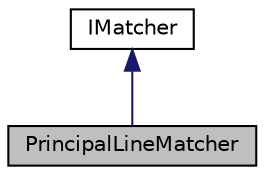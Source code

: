 digraph "PrincipalLineMatcher"
{
  edge [fontname="Helvetica",fontsize="10",labelfontname="Helvetica",labelfontsize="10"];
  node [fontname="Helvetica",fontsize="10",shape=record];
  Node1 [label="PrincipalLineMatcher",height=0.2,width=0.4,color="black", fillcolor="grey75", style="filled" fontcolor="black"];
  Node2 -> Node1 [dir="back",color="midnightblue",fontsize="10",style="solid",fontname="Helvetica"];
  Node2 [label="IMatcher",height=0.2,width=0.4,color="black", fillcolor="white", style="filled",URL="$class_i_matcher.html",tooltip="The IMatcher class is an interface, designed to do 1:N matching. "];
}
